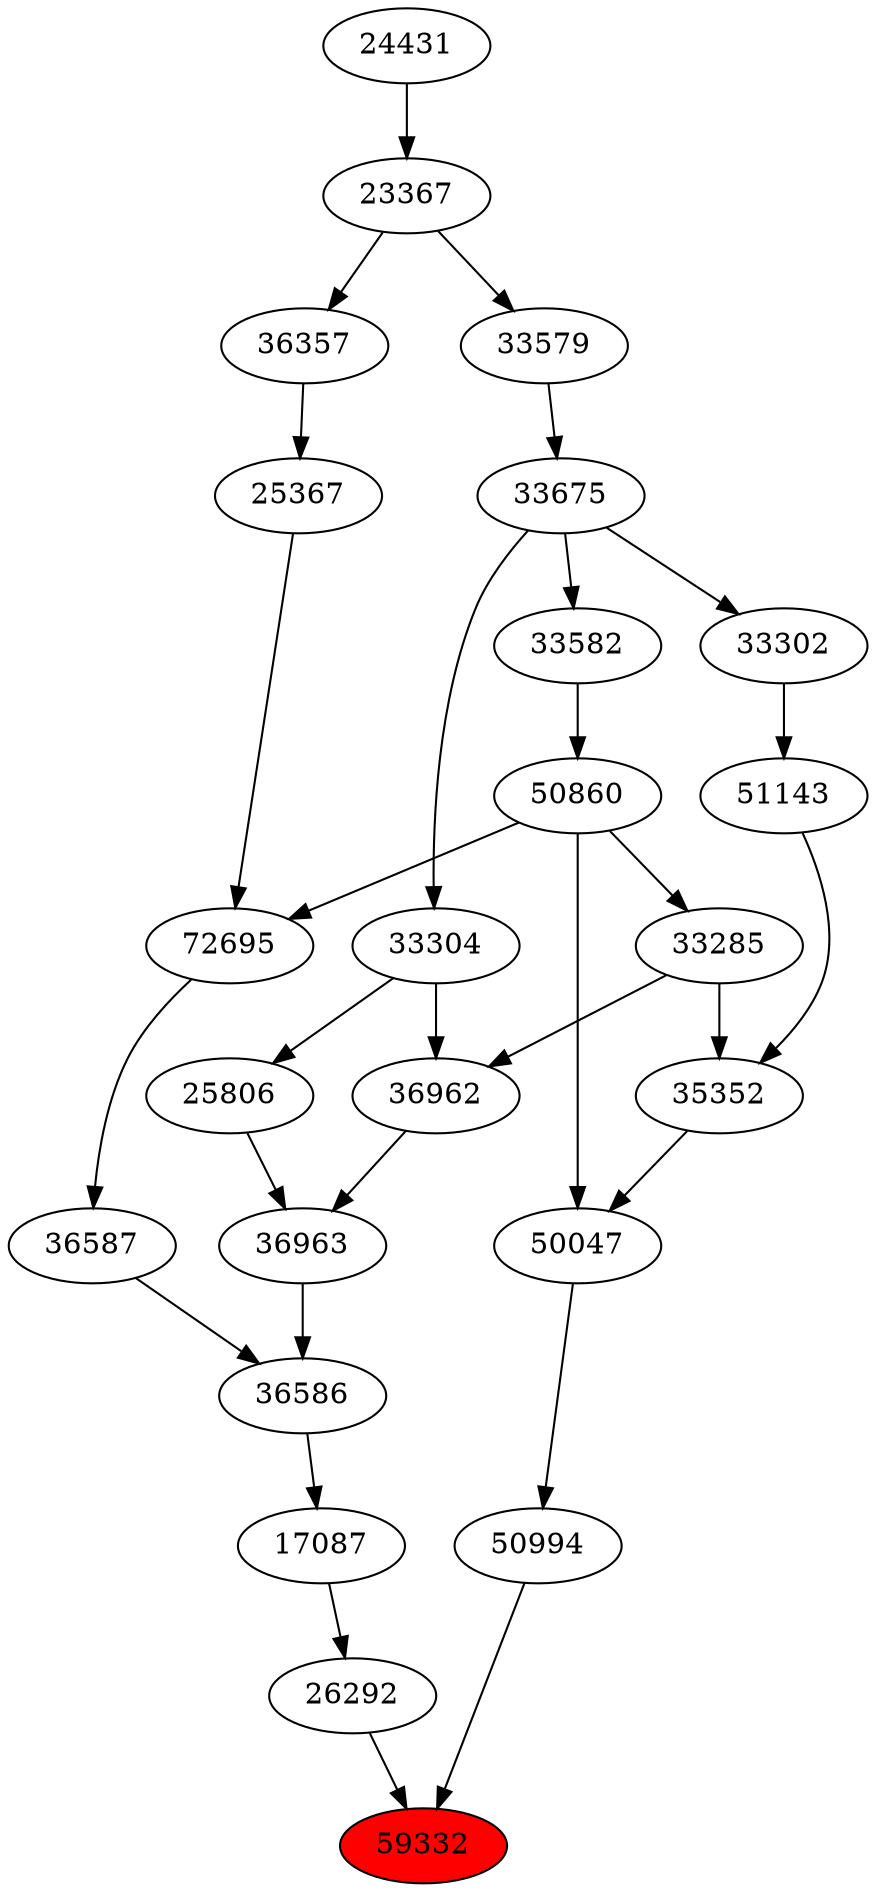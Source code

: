 strict digraph{ 
59332 [label="59332" fillcolor=red style=filled]
26292 -> 59332
50994 -> 59332
26292 [label="26292"]
17087 -> 26292
50994 [label="50994"]
50047 -> 50994
17087 [label="17087"]
36586 -> 17087
50047 [label="50047"]
35352 -> 50047
50860 -> 50047
36586 [label="36586"]
36587 -> 36586
36963 -> 36586
35352 [label="35352"]
33285 -> 35352
51143 -> 35352
50860 [label="50860"]
33582 -> 50860
36587 [label="36587"]
72695 -> 36587
36963 [label="36963"]
36962 -> 36963
25806 -> 36963
33285 [label="33285"]
50860 -> 33285
51143 [label="51143"]
33302 -> 51143
33582 [label="33582"]
33675 -> 33582
72695 [label="72695"]
50860 -> 72695
25367 -> 72695
36962 [label="36962"]
33285 -> 36962
33304 -> 36962
25806 [label="25806"]
33304 -> 25806
33302 [label="33302"]
33675 -> 33302
33675 [label="33675"]
33579 -> 33675
25367 [label="25367"]
36357 -> 25367
33304 [label="33304"]
33675 -> 33304
33579 [label="33579"]
23367 -> 33579
36357 [label="36357"]
23367 -> 36357
23367 [label="23367"]
24431 -> 23367
24431 [label="24431"]
}
